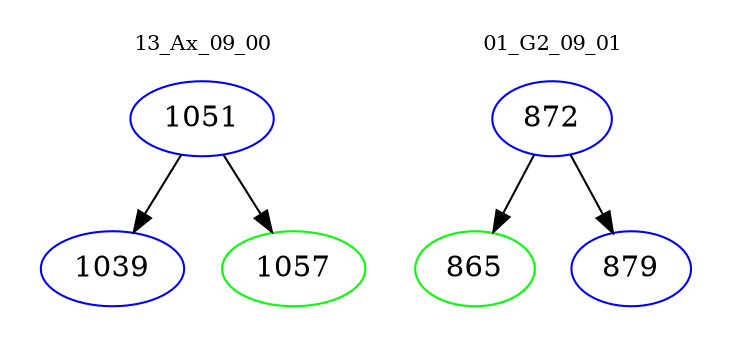 digraph{
subgraph cluster_0 {
color = white
label = "13_Ax_09_00";
fontsize=10;
T0_1051 [label="1051", color="blue"]
T0_1051 -> T0_1039 [color="black"]
T0_1039 [label="1039", color="blue"]
T0_1051 -> T0_1057 [color="black"]
T0_1057 [label="1057", color="green"]
}
subgraph cluster_1 {
color = white
label = "01_G2_09_01";
fontsize=10;
T1_872 [label="872", color="blue"]
T1_872 -> T1_865 [color="black"]
T1_865 [label="865", color="green"]
T1_872 -> T1_879 [color="black"]
T1_879 [label="879", color="blue"]
}
}
